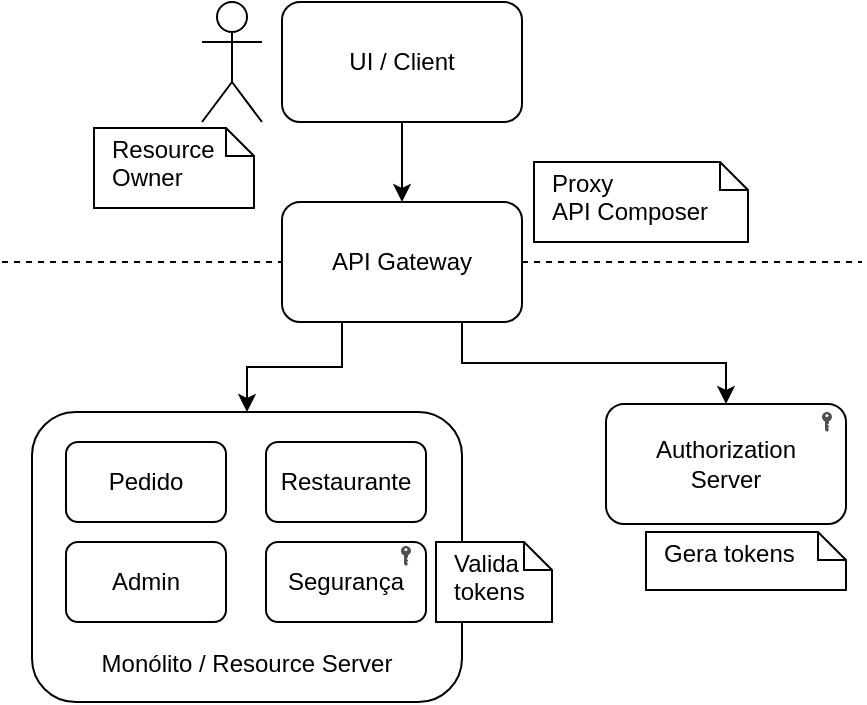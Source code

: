 <mxfile pages="1" version="11.2.4" type="device"><diagram id="DlrZ3gzDUa-4JMegYOUl" name="Page-1"><mxGraphModel dx="868" dy="418" grid="1" gridSize="10" guides="1" tooltips="1" connect="1" arrows="1" fold="1" page="1" pageScale="1" pageWidth="827" pageHeight="1169" math="0" shadow="0"><root><mxCell id="0"/><mxCell id="1" parent="0"/><mxCell id="-xogYmzpbji11pjMDVEi-4" value="Authorization&lt;br&gt;Server" style="rounded=1;whiteSpace=wrap;html=1;" vertex="1" parent="1"><mxGeometry x="342" y="281" width="120" height="60" as="geometry"/></mxCell><mxCell id="29YI-4NK2H6RyY52cROe-1" value="" style="shape=umlActor;verticalLabelPosition=bottom;labelBackgroundColor=#ffffff;verticalAlign=top;html=1;outlineConnect=0;" parent="1" vertex="1"><mxGeometry x="140" y="80" width="30" height="60" as="geometry"/></mxCell><mxCell id="29YI-4NK2H6RyY52cROe-6" style="edgeStyle=orthogonalEdgeStyle;rounded=0;orthogonalLoop=1;jettySize=auto;html=1;exitX=0.5;exitY=1;exitDx=0;exitDy=0;entryX=0.5;entryY=0;entryDx=0;entryDy=0;" parent="1" source="29YI-4NK2H6RyY52cROe-2" target="29YI-4NK2H6RyY52cROe-3" edge="1"><mxGeometry relative="1" as="geometry"/></mxCell><mxCell id="29YI-4NK2H6RyY52cROe-2" value="UI / Client" style="rounded=1;whiteSpace=wrap;html=1;" parent="1" vertex="1"><mxGeometry x="180" y="80" width="120" height="60" as="geometry"/></mxCell><mxCell id="-xogYmzpbji11pjMDVEi-5" style="edgeStyle=orthogonalEdgeStyle;rounded=0;orthogonalLoop=1;jettySize=auto;html=1;exitX=0.75;exitY=1;exitDx=0;exitDy=0;" edge="1" parent="1" source="29YI-4NK2H6RyY52cROe-3" target="-xogYmzpbji11pjMDVEi-4"><mxGeometry relative="1" as="geometry"/></mxCell><mxCell id="-xogYmzpbji11pjMDVEi-6" style="edgeStyle=orthogonalEdgeStyle;rounded=0;orthogonalLoop=1;jettySize=auto;html=1;exitX=0.25;exitY=1;exitDx=0;exitDy=0;" edge="1" parent="1" source="29YI-4NK2H6RyY52cROe-3" target="29YI-4NK2H6RyY52cROe-9"><mxGeometry relative="1" as="geometry"/></mxCell><mxCell id="29YI-4NK2H6RyY52cROe-3" value="API Gateway" style="rounded=1;whiteSpace=wrap;html=1;" parent="1" vertex="1"><mxGeometry x="180" y="180" width="120" height="60" as="geometry"/></mxCell><mxCell id="29YI-4NK2H6RyY52cROe-7" value="" style="endArrow=none;dashed=1;html=1;entryX=0;entryY=0.5;entryDx=0;entryDy=0;" parent="1" target="29YI-4NK2H6RyY52cROe-3" edge="1"><mxGeometry width="50" height="50" relative="1" as="geometry"><mxPoint x="40" y="210" as="sourcePoint"/><mxPoint x="190" y="260" as="targetPoint"/></mxGeometry></mxCell><mxCell id="29YI-4NK2H6RyY52cROe-8" value="" style="endArrow=none;dashed=1;html=1;" parent="1" edge="1"><mxGeometry width="50" height="50" relative="1" as="geometry"><mxPoint x="300" y="210" as="sourcePoint"/><mxPoint x="470" y="210" as="targetPoint"/></mxGeometry></mxCell><mxCell id="29YI-4NK2H6RyY52cROe-20" value="Proxy&lt;br&gt;API Composer" style="shape=note;whiteSpace=wrap;html=1;size=14;verticalAlign=top;align=left;spacingTop=-3;spacingLeft=7;" parent="1" vertex="1"><mxGeometry x="306" y="160" width="107" height="40" as="geometry"/></mxCell><mxCell id="29YI-4NK2H6RyY52cROe-24" value="" style="shape=image;html=1;verticalAlign=top;verticalLabelPosition=bottom;labelBackgroundColor=#ffffff;imageAspect=0;aspect=fixed;image=https://cdn3.iconfinder.com/data/icons/streamline-icon-set-free-pack/48/Streamline-68-128.png;align=left;" parent="1" vertex="1"><mxGeometry x="218" y="333" width="8" height="8" as="geometry"/></mxCell><mxCell id="-xogYmzpbji11pjMDVEi-1" value="" style="pointerEvents=1;shadow=0;dashed=0;html=1;strokeColor=none;fillColor=#505050;labelPosition=center;verticalLabelPosition=bottom;verticalAlign=top;outlineConnect=0;align=center;shape=mxgraph.office.security.key_permissions;" vertex="1" parent="1"><mxGeometry x="450" y="285" width="5" height="10" as="geometry"/></mxCell><mxCell id="-xogYmzpbji11pjMDVEi-3" value="" style="group" vertex="1" connectable="0" parent="1"><mxGeometry x="55" y="285" width="287" height="145" as="geometry"/></mxCell><mxCell id="29YI-4NK2H6RyY52cROe-9" value="Monólito / Resource Server" style="rounded=1;whiteSpace=wrap;html=1;verticalAlign=bottom;spacingBottom=10;" parent="-xogYmzpbji11pjMDVEi-3" vertex="1"><mxGeometry width="215" height="145" as="geometry"/></mxCell><mxCell id="29YI-4NK2H6RyY52cROe-15" value="" style="group" parent="-xogYmzpbji11pjMDVEi-3" vertex="1" connectable="0"><mxGeometry x="17" y="15" width="180" height="90" as="geometry"/></mxCell><mxCell id="29YI-4NK2H6RyY52cROe-11" value="Pedido" style="rounded=1;whiteSpace=wrap;html=1;" parent="29YI-4NK2H6RyY52cROe-15" vertex="1"><mxGeometry width="80" height="40" as="geometry"/></mxCell><mxCell id="29YI-4NK2H6RyY52cROe-12" value="Restaurante" style="rounded=1;whiteSpace=wrap;html=1;" parent="29YI-4NK2H6RyY52cROe-15" vertex="1"><mxGeometry x="100" width="80" height="40" as="geometry"/></mxCell><mxCell id="29YI-4NK2H6RyY52cROe-13" value="Admin" style="rounded=1;whiteSpace=wrap;html=1;" parent="29YI-4NK2H6RyY52cROe-15" vertex="1"><mxGeometry y="50" width="80" height="40" as="geometry"/></mxCell><mxCell id="29YI-4NK2H6RyY52cROe-14" value="Segurança" style="rounded=1;whiteSpace=wrap;html=1;" parent="29YI-4NK2H6RyY52cROe-15" vertex="1"><mxGeometry x="100" y="50" width="80" height="40" as="geometry"/></mxCell><mxCell id="29YI-4NK2H6RyY52cROe-23" value="" style="shape=image;html=1;verticalAlign=top;verticalLabelPosition=bottom;labelBackgroundColor=#ffffff;imageAspect=0;aspect=fixed;image=https://cdn3.iconfinder.com/data/icons/streamline-icon-set-free-pack/48/Streamline-68-128.png;align=left;" parent="29YI-4NK2H6RyY52cROe-15" vertex="1"><mxGeometry x="166" y="3" width="8" height="8" as="geometry"/></mxCell><mxCell id="29YI-4NK2H6RyY52cROe-25" value="" style="pointerEvents=1;shadow=0;dashed=0;html=1;strokeColor=none;fillColor=#505050;labelPosition=center;verticalLabelPosition=bottom;verticalAlign=top;outlineConnect=0;align=center;shape=mxgraph.office.security.key_permissions;" parent="29YI-4NK2H6RyY52cROe-15" vertex="1"><mxGeometry x="167.5" y="52" width="5" height="10" as="geometry"/></mxCell><mxCell id="29YI-4NK2H6RyY52cROe-18" value="Valida&lt;br&gt;tokens" style="shape=note;whiteSpace=wrap;html=1;size=14;verticalAlign=top;align=left;spacingTop=-3;spacingLeft=7;" parent="-xogYmzpbji11pjMDVEi-3" vertex="1"><mxGeometry x="202" y="65" width="58" height="40" as="geometry"/></mxCell><mxCell id="-xogYmzpbji11pjMDVEi-7" value="Gera tokens" style="shape=note;whiteSpace=wrap;html=1;size=14;verticalAlign=top;align=left;spacingTop=-3;spacingLeft=7;" vertex="1" parent="1"><mxGeometry x="362" y="345" width="100" height="29" as="geometry"/></mxCell><mxCell id="-xogYmzpbji11pjMDVEi-8" value="" style="shape=image;html=1;verticalAlign=top;verticalLabelPosition=bottom;labelBackgroundColor=#ffffff;imageAspect=0;aspect=fixed;image=https://cdn3.iconfinder.com/data/icons/streamline-icon-set-free-pack/48/Streamline-68-128.png;align=left;" vertex="1" parent="1"><mxGeometry x="140" y="355" width="8" height="8" as="geometry"/></mxCell><mxCell id="-xogYmzpbji11pjMDVEi-9" value="Resource&lt;br&gt;Owner" style="shape=note;whiteSpace=wrap;html=1;size=14;verticalAlign=top;align=left;spacingTop=-3;spacingLeft=7;" vertex="1" parent="1"><mxGeometry x="86" y="143" width="80" height="40" as="geometry"/></mxCell></root></mxGraphModel></diagram></mxfile>
